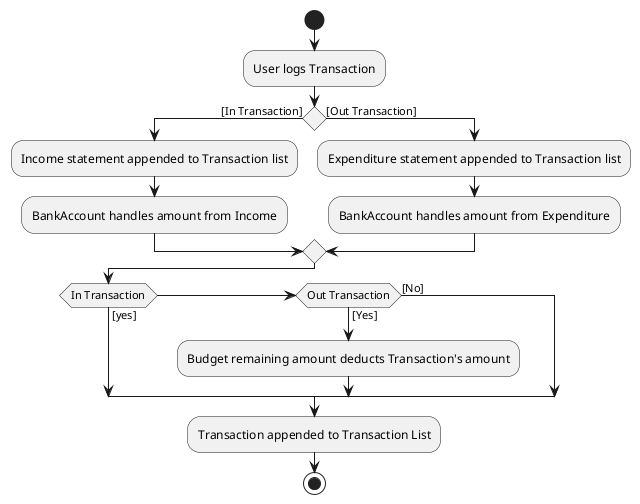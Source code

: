 @startuml
start
:User logs Transaction;
if() then ([In Transaction])

:Income statement appended to Transaction list;
:BankAccount handles amount from Income;

else([Out Transaction])

:Expenditure statement appended to Transaction list;
:BankAccount handles amount from Expenditure;

endif

if(In Transaction) then ([yes])

elseif (Out Transaction) then ([Yes])
:Budget remaining amount deducts Transaction's amount;

else([No])

endif

:Transaction appended to Transaction List;

stop
@enduml

